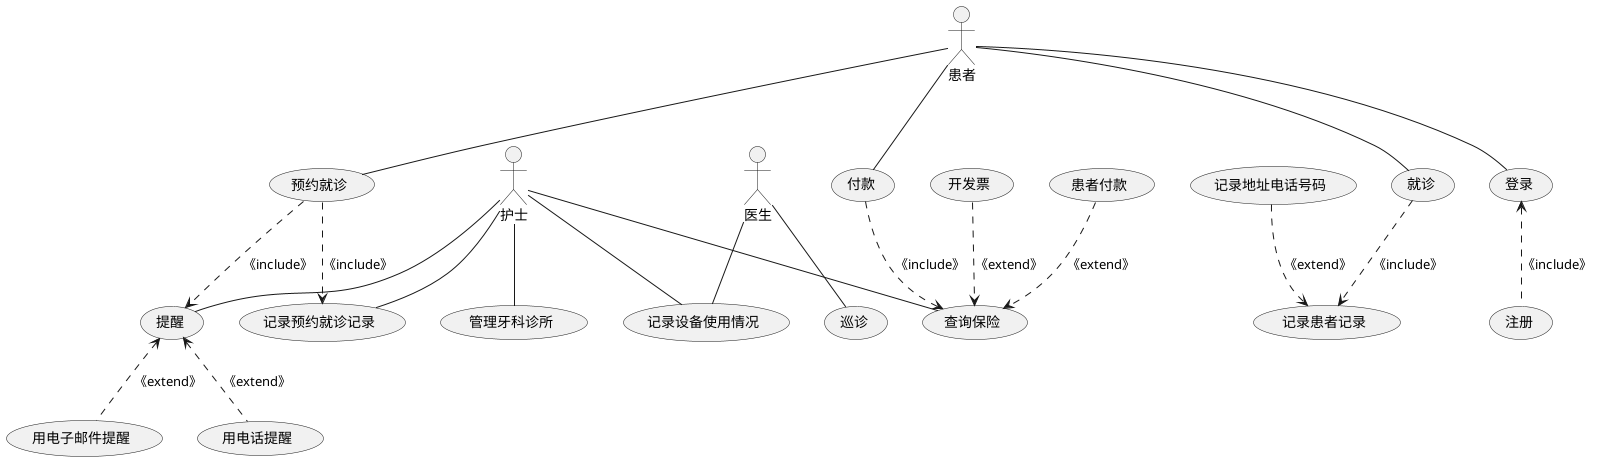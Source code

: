 @startuml 实训1

actor "患者" as huan
actor "医生" as yi
actor "护士" as hu

(预约就诊) as yuyue
(用电子邮件提醒)
(用电话提醒)
(记录预约就诊记录)
(管理牙科诊所)
(提醒)
(巡诊)

(就诊)


(付款)
(开发票)
(患者付款)
(查询保险)
(记录患者记录)
(记录地址电话号码)


(记录设备使用情况)

hu -- (提醒)
hu -- (管理牙科诊所)
hu -- (查询保险)

(提醒) <.. (用电话提醒) :《extend》
(提醒) <.. (用电子邮件提醒) : 《extend》

yuyue ..> (提醒) :《include》

yi -- (巡诊)

yuyue ..> (记录预约就诊记录) :《include》

(患者付款) ..> (查询保险) : 《extend》
(开发票) ..> (查询保险) : 《extend》

huan -- yuyue
huan -- (付款)
huan -- (就诊)
huan -- (登录)
(登录) <.. (注册) :《include》

(付款) ..> (查询保险) :《include》


(就诊) ..> (记录患者记录) :《include》
(记录地址电话号码) ..> (记录患者记录) : 《extend》

yi -- (记录设备使用情况)
hu -- (记录设备使用情况)
hu -- (记录预约就诊记录)

@enduml